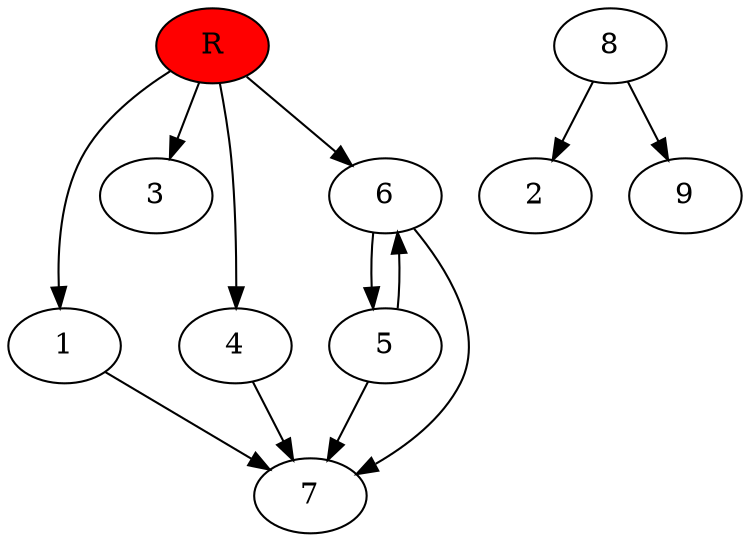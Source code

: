 digraph prb26715 {
	1
	2
	3
	4
	5
	6
	7
	8
	R [fillcolor="#ff0000" style=filled]
	1 -> 7
	4 -> 7
	5 -> 6
	5 -> 7
	6 -> 5
	6 -> 7
	8 -> 2
	8 -> 9
	R -> 1
	R -> 3
	R -> 4
	R -> 6
}
